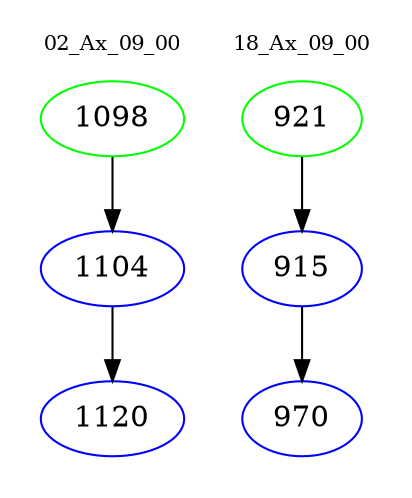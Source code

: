 digraph{
subgraph cluster_0 {
color = white
label = "02_Ax_09_00";
fontsize=10;
T0_1098 [label="1098", color="green"]
T0_1098 -> T0_1104 [color="black"]
T0_1104 [label="1104", color="blue"]
T0_1104 -> T0_1120 [color="black"]
T0_1120 [label="1120", color="blue"]
}
subgraph cluster_1 {
color = white
label = "18_Ax_09_00";
fontsize=10;
T1_921 [label="921", color="green"]
T1_921 -> T1_915 [color="black"]
T1_915 [label="915", color="blue"]
T1_915 -> T1_970 [color="black"]
T1_970 [label="970", color="blue"]
}
}
